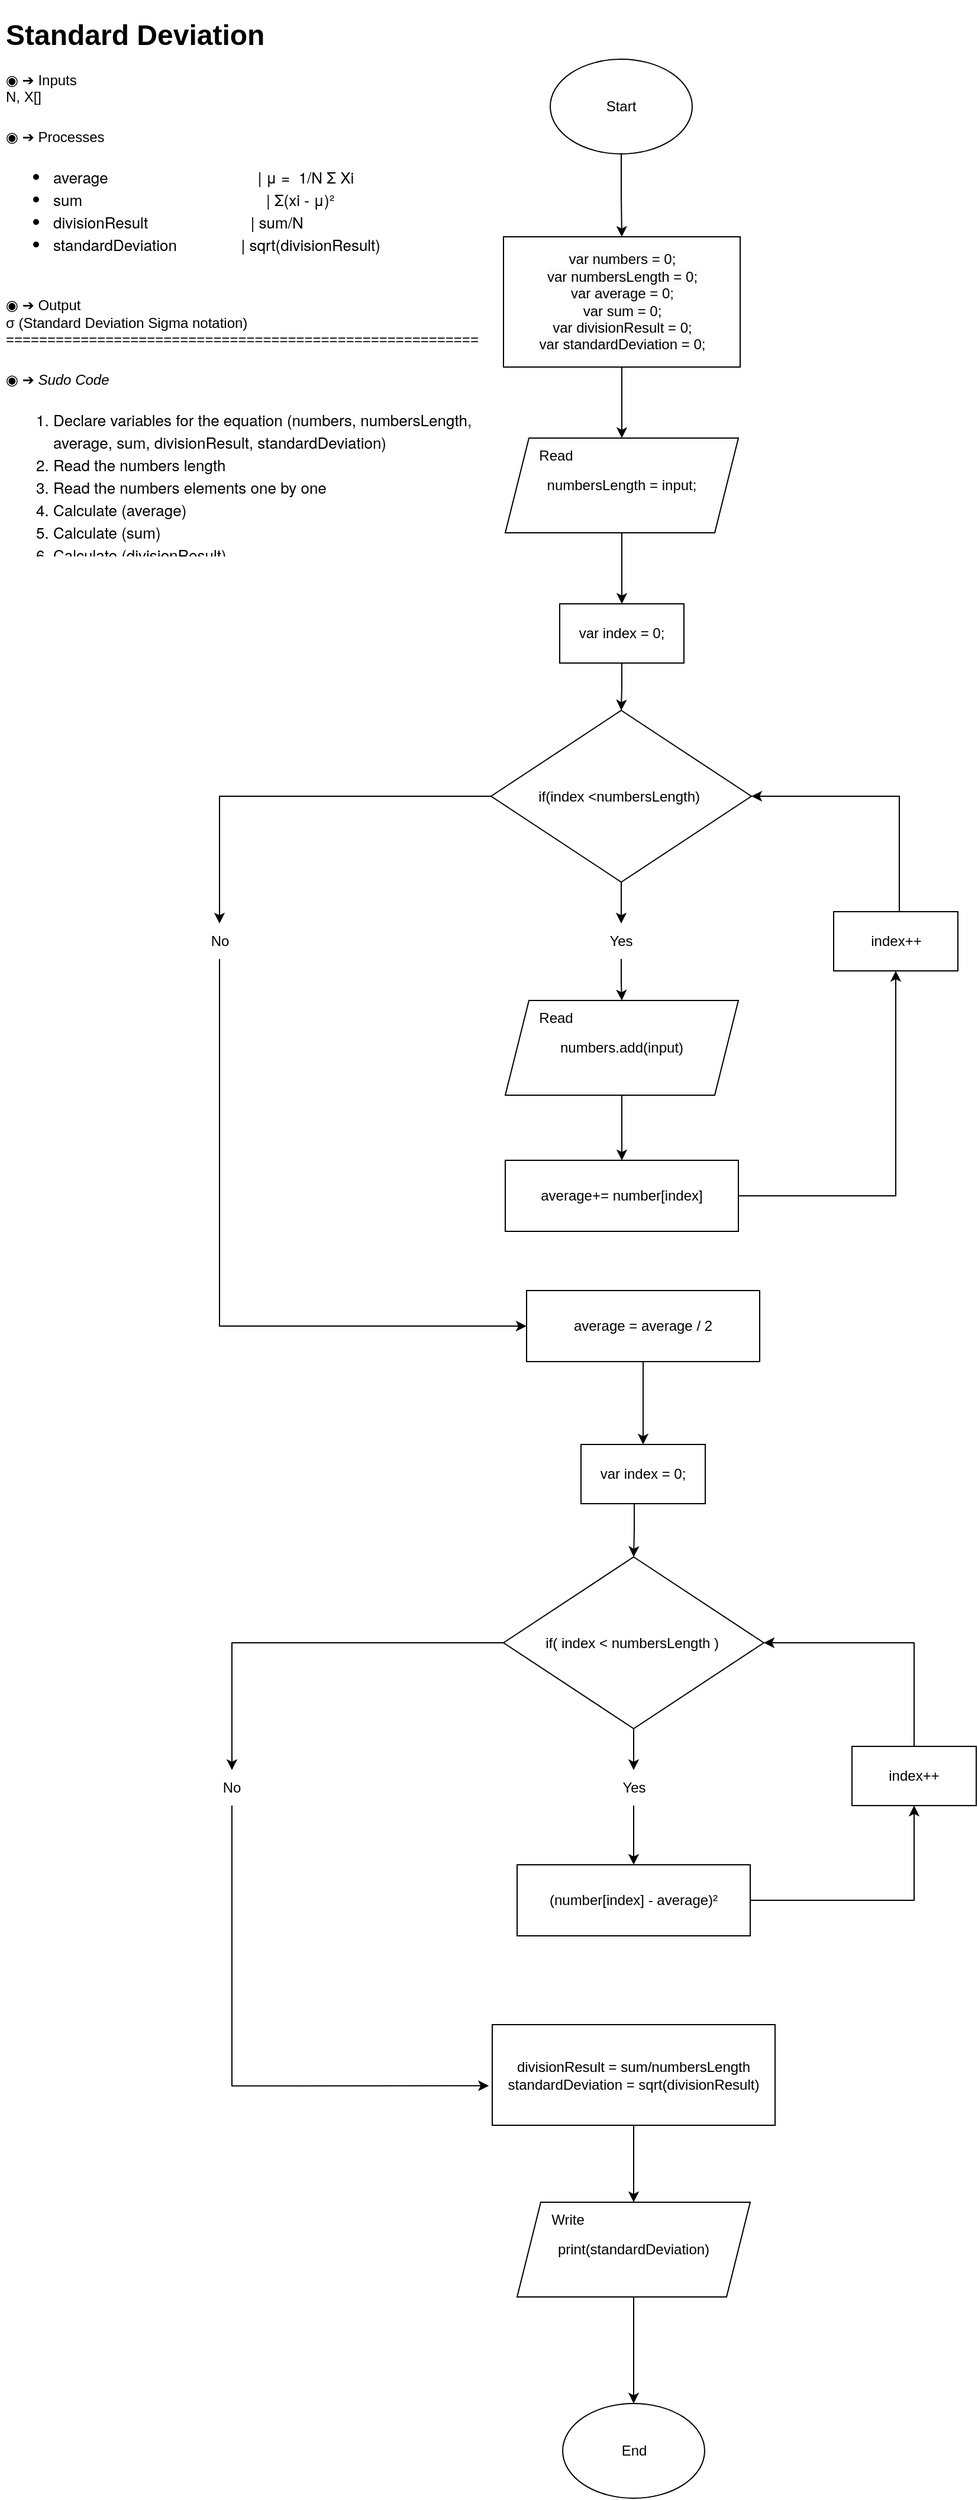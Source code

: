 <mxfile version="22.0.2" type="github">
  <diagram name="Page-1" id="HzESimphNa48oFsNRLRn">
    <mxGraphModel dx="750" dy="465" grid="1" gridSize="10" guides="1" tooltips="1" connect="1" arrows="1" fold="1" page="1" pageScale="1" pageWidth="850" pageHeight="1100" math="0" shadow="0">
      <root>
        <mxCell id="0" />
        <mxCell id="1" parent="0" />
        <mxCell id="MlUsrLtK6HDEdvxd8aA4-61" style="edgeStyle=orthogonalEdgeStyle;rounded=0;orthogonalLoop=1;jettySize=auto;html=1;" edge="1" parent="1" source="MlUsrLtK6HDEdvxd8aA4-1" target="MlUsrLtK6HDEdvxd8aA4-60">
          <mxGeometry relative="1" as="geometry" />
        </mxCell>
        <mxCell id="MlUsrLtK6HDEdvxd8aA4-1" value="Start" style="ellipse;whiteSpace=wrap;html=1;" vertex="1" parent="1">
          <mxGeometry x="465" y="50" width="120" height="80" as="geometry" />
        </mxCell>
        <mxCell id="MlUsrLtK6HDEdvxd8aA4-65" style="edgeStyle=orthogonalEdgeStyle;rounded=0;orthogonalLoop=1;jettySize=auto;html=1;" edge="1" parent="1" source="MlUsrLtK6HDEdvxd8aA4-5" target="MlUsrLtK6HDEdvxd8aA4-64">
          <mxGeometry relative="1" as="geometry" />
        </mxCell>
        <mxCell id="MlUsrLtK6HDEdvxd8aA4-5" value="numbersLength = input;" style="shape=parallelogram;perimeter=parallelogramPerimeter;whiteSpace=wrap;html=1;fixedSize=1;" vertex="1" parent="1">
          <mxGeometry x="427" y="370" width="197" height="80" as="geometry" />
        </mxCell>
        <mxCell id="MlUsrLtK6HDEdvxd8aA4-7" value="Read" style="text;html=1;strokeColor=none;fillColor=none;align=center;verticalAlign=middle;whiteSpace=wrap;rounded=0;" vertex="1" parent="1">
          <mxGeometry x="440" y="370" width="60" height="30" as="geometry" />
        </mxCell>
        <mxCell id="MlUsrLtK6HDEdvxd8aA4-13" style="edgeStyle=orthogonalEdgeStyle;rounded=0;orthogonalLoop=1;jettySize=auto;html=1;" edge="1" parent="1" source="MlUsrLtK6HDEdvxd8aA4-8" target="MlUsrLtK6HDEdvxd8aA4-12">
          <mxGeometry relative="1" as="geometry" />
        </mxCell>
        <mxCell id="MlUsrLtK6HDEdvxd8aA4-16" style="edgeStyle=orthogonalEdgeStyle;rounded=0;orthogonalLoop=1;jettySize=auto;html=1;entryX=0.5;entryY=0;entryDx=0;entryDy=0;" edge="1" parent="1" source="MlUsrLtK6HDEdvxd8aA4-8" target="MlUsrLtK6HDEdvxd8aA4-18">
          <mxGeometry relative="1" as="geometry">
            <mxPoint x="185.5" y="1020" as="targetPoint" />
          </mxGeometry>
        </mxCell>
        <mxCell id="MlUsrLtK6HDEdvxd8aA4-8" value="if(index &amp;lt;numbersLength)&amp;nbsp;" style="rhombus;whiteSpace=wrap;html=1;" vertex="1" parent="1">
          <mxGeometry x="415" y="600" width="220" height="145" as="geometry" />
        </mxCell>
        <mxCell id="MlUsrLtK6HDEdvxd8aA4-69" style="edgeStyle=orthogonalEdgeStyle;rounded=0;orthogonalLoop=1;jettySize=auto;html=1;exitX=1;exitY=0.5;exitDx=0;exitDy=0;" edge="1" parent="1" source="MlUsrLtK6HDEdvxd8aA4-55" target="MlUsrLtK6HDEdvxd8aA4-67">
          <mxGeometry relative="1" as="geometry" />
        </mxCell>
        <mxCell id="MlUsrLtK6HDEdvxd8aA4-110" style="edgeStyle=orthogonalEdgeStyle;rounded=0;orthogonalLoop=1;jettySize=auto;html=1;" edge="1" parent="1" source="MlUsrLtK6HDEdvxd8aA4-9" target="MlUsrLtK6HDEdvxd8aA4-55">
          <mxGeometry relative="1" as="geometry" />
        </mxCell>
        <mxCell id="MlUsrLtK6HDEdvxd8aA4-9" value="numbers.add(input)" style="shape=parallelogram;perimeter=parallelogramPerimeter;whiteSpace=wrap;html=1;fixedSize=1;" vertex="1" parent="1">
          <mxGeometry x="427" y="845" width="197" height="80" as="geometry" />
        </mxCell>
        <mxCell id="MlUsrLtK6HDEdvxd8aA4-10" value="Read" style="text;html=1;strokeColor=none;fillColor=none;align=center;verticalAlign=middle;whiteSpace=wrap;rounded=0;" vertex="1" parent="1">
          <mxGeometry x="440" y="845" width="60" height="30" as="geometry" />
        </mxCell>
        <mxCell id="MlUsrLtK6HDEdvxd8aA4-14" style="edgeStyle=orthogonalEdgeStyle;rounded=0;orthogonalLoop=1;jettySize=auto;html=1;" edge="1" parent="1" source="MlUsrLtK6HDEdvxd8aA4-12" target="MlUsrLtK6HDEdvxd8aA4-9">
          <mxGeometry relative="1" as="geometry" />
        </mxCell>
        <mxCell id="MlUsrLtK6HDEdvxd8aA4-12" value="Yes" style="text;html=1;strokeColor=none;fillColor=none;align=center;verticalAlign=middle;whiteSpace=wrap;rounded=0;" vertex="1" parent="1">
          <mxGeometry x="495" y="780" width="60" height="30" as="geometry" />
        </mxCell>
        <mxCell id="MlUsrLtK6HDEdvxd8aA4-111" style="edgeStyle=orthogonalEdgeStyle;rounded=0;orthogonalLoop=1;jettySize=auto;html=1;entryX=0;entryY=0.5;entryDx=0;entryDy=0;" edge="1" parent="1" source="MlUsrLtK6HDEdvxd8aA4-18" target="MlUsrLtK6HDEdvxd8aA4-58">
          <mxGeometry relative="1" as="geometry">
            <Array as="points">
              <mxPoint x="186" y="1120" />
            </Array>
          </mxGeometry>
        </mxCell>
        <mxCell id="MlUsrLtK6HDEdvxd8aA4-18" value="No" style="text;html=1;strokeColor=none;fillColor=none;align=center;verticalAlign=middle;whiteSpace=wrap;rounded=0;" vertex="1" parent="1">
          <mxGeometry x="155.5" y="780" width="60" height="30" as="geometry" />
        </mxCell>
        <mxCell id="MlUsrLtK6HDEdvxd8aA4-37" style="edgeStyle=orthogonalEdgeStyle;rounded=0;orthogonalLoop=1;jettySize=auto;html=1;entryX=1;entryY=0.5;entryDx=0;entryDy=0;exitX=0.5;exitY=0;exitDx=0;exitDy=0;" edge="1" parent="1" source="MlUsrLtK6HDEdvxd8aA4-67" target="MlUsrLtK6HDEdvxd8aA4-8">
          <mxGeometry relative="1" as="geometry">
            <mxPoint x="760" y="720" as="sourcePoint" />
            <Array as="points">
              <mxPoint x="760" y="673" />
            </Array>
          </mxGeometry>
        </mxCell>
        <mxCell id="MlUsrLtK6HDEdvxd8aA4-55" value="average+= number[index]" style="rounded=0;whiteSpace=wrap;html=1;" vertex="1" parent="1">
          <mxGeometry x="427" y="980" width="197" height="60" as="geometry" />
        </mxCell>
        <mxCell id="MlUsrLtK6HDEdvxd8aA4-100" style="edgeStyle=orthogonalEdgeStyle;rounded=0;orthogonalLoop=1;jettySize=auto;html=1;" edge="1" parent="1" source="MlUsrLtK6HDEdvxd8aA4-58" target="MlUsrLtK6HDEdvxd8aA4-97">
          <mxGeometry relative="1" as="geometry" />
        </mxCell>
        <mxCell id="MlUsrLtK6HDEdvxd8aA4-58" value="average = average / 2" style="rounded=0;whiteSpace=wrap;html=1;" vertex="1" parent="1">
          <mxGeometry x="445" y="1090" width="197" height="60" as="geometry" />
        </mxCell>
        <mxCell id="MlUsrLtK6HDEdvxd8aA4-63" style="edgeStyle=orthogonalEdgeStyle;rounded=0;orthogonalLoop=1;jettySize=auto;html=1;" edge="1" parent="1" source="MlUsrLtK6HDEdvxd8aA4-60" target="MlUsrLtK6HDEdvxd8aA4-5">
          <mxGeometry relative="1" as="geometry" />
        </mxCell>
        <mxCell id="MlUsrLtK6HDEdvxd8aA4-60" value="&lt;meta charset=&quot;utf-8&quot;&gt;&lt;span style=&quot;color: rgb(0, 0, 0); font-family: Helvetica; font-size: 12px; font-style: normal; font-variant-ligatures: normal; font-variant-caps: normal; font-weight: 400; letter-spacing: normal; orphans: 2; text-align: center; text-indent: 0px; text-transform: none; widows: 2; word-spacing: 0px; -webkit-text-stroke-width: 0px; background-color: rgb(251, 251, 251); text-decoration-thickness: initial; text-decoration-style: initial; text-decoration-color: initial; float: none; display: inline !important;&quot;&gt;var numbers = 0;&lt;/span&gt;&lt;br style=&quot;border-color: var(--border-color); color: rgb(0, 0, 0); font-family: Helvetica; font-size: 12px; font-style: normal; font-variant-ligatures: normal; font-variant-caps: normal; font-weight: 400; letter-spacing: normal; orphans: 2; text-align: center; text-indent: 0px; text-transform: none; widows: 2; word-spacing: 0px; -webkit-text-stroke-width: 0px; background-color: rgb(251, 251, 251); text-decoration-thickness: initial; text-decoration-style: initial; text-decoration-color: initial; scroll-behavior: auto !important;&quot;&gt;&lt;span style=&quot;color: rgb(0, 0, 0); font-family: Helvetica; font-size: 12px; font-style: normal; font-variant-ligatures: normal; font-variant-caps: normal; font-weight: 400; letter-spacing: normal; orphans: 2; text-align: center; text-indent: 0px; text-transform: none; widows: 2; word-spacing: 0px; -webkit-text-stroke-width: 0px; background-color: rgb(251, 251, 251); text-decoration-thickness: initial; text-decoration-style: initial; text-decoration-color: initial; float: none; display: inline !important;&quot;&gt;var numbersLength&amp;nbsp;= 0;&lt;/span&gt;&lt;br style=&quot;border-color: var(--border-color); color: rgb(0, 0, 0); font-family: Helvetica; font-size: 12px; font-style: normal; font-variant-ligatures: normal; font-variant-caps: normal; font-weight: 400; letter-spacing: normal; orphans: 2; text-align: center; text-indent: 0px; text-transform: none; widows: 2; word-spacing: 0px; -webkit-text-stroke-width: 0px; background-color: rgb(251, 251, 251); text-decoration-thickness: initial; text-decoration-style: initial; text-decoration-color: initial; scroll-behavior: auto !important;&quot;&gt;&lt;span style=&quot;color: rgb(0, 0, 0); font-family: Helvetica; font-size: 12px; font-style: normal; font-variant-ligatures: normal; font-variant-caps: normal; font-weight: 400; letter-spacing: normal; orphans: 2; text-align: center; text-indent: 0px; text-transform: none; widows: 2; word-spacing: 0px; -webkit-text-stroke-width: 0px; background-color: rgb(251, 251, 251); text-decoration-thickness: initial; text-decoration-style: initial; text-decoration-color: initial; float: none; display: inline !important;&quot;&gt;var&amp;nbsp;average&lt;/span&gt;&lt;span style=&quot;border-color: var(--border-color); color: rgb(0, 0, 0); font-family: Helvetica; font-size: 12px; font-style: normal; font-variant-ligatures: normal; font-variant-caps: normal; font-weight: 400; letter-spacing: normal; orphans: 2; text-align: center; text-indent: 0px; text-transform: none; widows: 2; word-spacing: 0px; -webkit-text-stroke-width: 0px; background-color: initial; text-decoration-thickness: initial; text-decoration-style: initial; text-decoration-color: initial; scroll-behavior: auto !important;&quot;&gt;&amp;nbsp;= 0;&lt;/span&gt;&lt;br style=&quot;border-color: var(--border-color); color: rgb(0, 0, 0); font-family: Helvetica; font-size: 12px; font-style: normal; font-variant-ligatures: normal; font-variant-caps: normal; font-weight: 400; letter-spacing: normal; orphans: 2; text-align: center; text-indent: 0px; text-transform: none; widows: 2; word-spacing: 0px; -webkit-text-stroke-width: 0px; background-color: rgb(251, 251, 251); text-decoration-thickness: initial; text-decoration-style: initial; text-decoration-color: initial; scroll-behavior: auto !important;&quot;&gt;&lt;span style=&quot;color: rgb(0, 0, 0); font-family: Helvetica; font-size: 12px; font-style: normal; font-variant-ligatures: normal; font-variant-caps: normal; font-weight: 400; letter-spacing: normal; orphans: 2; text-align: center; text-indent: 0px; text-transform: none; widows: 2; word-spacing: 0px; -webkit-text-stroke-width: 0px; background-color: rgb(251, 251, 251); text-decoration-thickness: initial; text-decoration-style: initial; text-decoration-color: initial; float: none; display: inline !important;&quot;&gt;var sum&amp;nbsp;= 0;&lt;/span&gt;&lt;br style=&quot;border-color: var(--border-color); color: rgb(0, 0, 0); font-family: Helvetica; font-size: 12px; font-style: normal; font-variant-ligatures: normal; font-variant-caps: normal; font-weight: 400; letter-spacing: normal; orphans: 2; text-align: center; text-indent: 0px; text-transform: none; widows: 2; word-spacing: 0px; -webkit-text-stroke-width: 0px; background-color: rgb(251, 251, 251); text-decoration-thickness: initial; text-decoration-style: initial; text-decoration-color: initial; scroll-behavior: auto !important;&quot;&gt;&lt;span style=&quot;color: rgb(0, 0, 0); font-family: Helvetica; font-size: 12px; font-style: normal; font-variant-ligatures: normal; font-variant-caps: normal; font-weight: 400; letter-spacing: normal; orphans: 2; text-align: center; text-indent: 0px; text-transform: none; widows: 2; word-spacing: 0px; -webkit-text-stroke-width: 0px; background-color: rgb(251, 251, 251); text-decoration-thickness: initial; text-decoration-style: initial; text-decoration-color: initial; float: none; display: inline !important;&quot;&gt;var divisionResult&amp;nbsp;= 0;&lt;/span&gt;&lt;br style=&quot;border-color: var(--border-color); color: rgb(0, 0, 0); font-family: Helvetica; font-size: 12px; font-style: normal; font-variant-ligatures: normal; font-variant-caps: normal; font-weight: 400; letter-spacing: normal; orphans: 2; text-align: center; text-indent: 0px; text-transform: none; widows: 2; word-spacing: 0px; -webkit-text-stroke-width: 0px; background-color: rgb(251, 251, 251); text-decoration-thickness: initial; text-decoration-style: initial; text-decoration-color: initial; scroll-behavior: auto !important;&quot;&gt;&lt;span style=&quot;color: rgb(0, 0, 0); font-family: Helvetica; font-size: 12px; font-style: normal; font-variant-ligatures: normal; font-variant-caps: normal; font-weight: 400; letter-spacing: normal; orphans: 2; text-align: center; text-indent: 0px; text-transform: none; widows: 2; word-spacing: 0px; -webkit-text-stroke-width: 0px; background-color: rgb(251, 251, 251); text-decoration-thickness: initial; text-decoration-style: initial; text-decoration-color: initial; float: none; display: inline !important;&quot;&gt;var standardDeviation&amp;nbsp;= 0;&lt;/span&gt;" style="rounded=0;whiteSpace=wrap;html=1;" vertex="1" parent="1">
          <mxGeometry x="425.5" y="200" width="200" height="110" as="geometry" />
        </mxCell>
        <mxCell id="MlUsrLtK6HDEdvxd8aA4-66" style="edgeStyle=orthogonalEdgeStyle;rounded=0;orthogonalLoop=1;jettySize=auto;html=1;" edge="1" parent="1" source="MlUsrLtK6HDEdvxd8aA4-64" target="MlUsrLtK6HDEdvxd8aA4-8">
          <mxGeometry relative="1" as="geometry" />
        </mxCell>
        <mxCell id="MlUsrLtK6HDEdvxd8aA4-64" value="var index = 0;" style="rounded=0;whiteSpace=wrap;html=1;" vertex="1" parent="1">
          <mxGeometry x="473" y="510" width="105" height="50" as="geometry" />
        </mxCell>
        <mxCell id="MlUsrLtK6HDEdvxd8aA4-67" value="index++" style="rounded=0;whiteSpace=wrap;html=1;" vertex="1" parent="1">
          <mxGeometry x="704.5" y="770" width="105" height="50" as="geometry" />
        </mxCell>
        <mxCell id="MlUsrLtK6HDEdvxd8aA4-87" style="edgeStyle=orthogonalEdgeStyle;rounded=0;orthogonalLoop=1;jettySize=auto;html=1;exitX=0.429;exitY=0.96;exitDx=0;exitDy=0;exitPerimeter=0;" edge="1" source="MlUsrLtK6HDEdvxd8aA4-97" target="MlUsrLtK6HDEdvxd8aA4-90" parent="1">
          <mxGeometry relative="1" as="geometry">
            <mxPoint x="535.52" y="1285" as="sourcePoint" />
          </mxGeometry>
        </mxCell>
        <mxCell id="MlUsrLtK6HDEdvxd8aA4-88" style="edgeStyle=orthogonalEdgeStyle;rounded=0;orthogonalLoop=1;jettySize=auto;html=1;" edge="1" source="MlUsrLtK6HDEdvxd8aA4-90" target="MlUsrLtK6HDEdvxd8aA4-92" parent="1">
          <mxGeometry relative="1" as="geometry" />
        </mxCell>
        <mxCell id="MlUsrLtK6HDEdvxd8aA4-89" style="edgeStyle=orthogonalEdgeStyle;rounded=0;orthogonalLoop=1;jettySize=auto;html=1;entryX=0.5;entryY=0;entryDx=0;entryDy=0;" edge="1" source="MlUsrLtK6HDEdvxd8aA4-90" parent="1" target="MlUsrLtK6HDEdvxd8aA4-101">
          <mxGeometry relative="1" as="geometry">
            <mxPoint x="196" y="1495" as="targetPoint" />
          </mxGeometry>
        </mxCell>
        <mxCell id="MlUsrLtK6HDEdvxd8aA4-90" value="if( index &amp;lt; numbersLength )&amp;nbsp;" style="rhombus;whiteSpace=wrap;html=1;" vertex="1" parent="1">
          <mxGeometry x="425.5" y="1315" width="220" height="145" as="geometry" />
        </mxCell>
        <mxCell id="MlUsrLtK6HDEdvxd8aA4-91" style="edgeStyle=orthogonalEdgeStyle;rounded=0;orthogonalLoop=1;jettySize=auto;html=1;" edge="1" source="MlUsrLtK6HDEdvxd8aA4-92" target="MlUsrLtK6HDEdvxd8aA4-95" parent="1">
          <mxGeometry relative="1" as="geometry" />
        </mxCell>
        <mxCell id="MlUsrLtK6HDEdvxd8aA4-92" value="Yes" style="text;html=1;strokeColor=none;fillColor=none;align=center;verticalAlign=middle;whiteSpace=wrap;rounded=0;" vertex="1" parent="1">
          <mxGeometry x="505.5" y="1495" width="60" height="30" as="geometry" />
        </mxCell>
        <mxCell id="MlUsrLtK6HDEdvxd8aA4-94" style="edgeStyle=orthogonalEdgeStyle;rounded=0;orthogonalLoop=1;jettySize=auto;html=1;" edge="1" source="MlUsrLtK6HDEdvxd8aA4-95" target="MlUsrLtK6HDEdvxd8aA4-99" parent="1">
          <mxGeometry relative="1" as="geometry">
            <mxPoint x="773.5" y="1535" as="targetPoint" />
          </mxGeometry>
        </mxCell>
        <mxCell id="MlUsrLtK6HDEdvxd8aA4-95" value="(number[index] - average)²" style="rounded=0;whiteSpace=wrap;html=1;" vertex="1" parent="1">
          <mxGeometry x="437" y="1575" width="197" height="60" as="geometry" />
        </mxCell>
        <mxCell id="MlUsrLtK6HDEdvxd8aA4-106" style="edgeStyle=orthogonalEdgeStyle;rounded=0;orthogonalLoop=1;jettySize=auto;html=1;" edge="1" parent="1" source="MlUsrLtK6HDEdvxd8aA4-96" target="MlUsrLtK6HDEdvxd8aA4-103">
          <mxGeometry relative="1" as="geometry" />
        </mxCell>
        <mxCell id="MlUsrLtK6HDEdvxd8aA4-96" value="divisionResult&amp;nbsp;=&amp;nbsp;sum&lt;span style=&quot;background-color: initial;&quot;&gt;/&lt;/span&gt;numbersLength&lt;br&gt;standardDeviation =&amp;nbsp;sqrt(divisionResult)" style="rounded=0;whiteSpace=wrap;html=1;" vertex="1" parent="1">
          <mxGeometry x="416" y="1710" width="239" height="85" as="geometry" />
        </mxCell>
        <mxCell id="MlUsrLtK6HDEdvxd8aA4-97" value="var index = 0;" style="rounded=0;whiteSpace=wrap;html=1;" vertex="1" parent="1">
          <mxGeometry x="491" y="1220" width="105" height="50" as="geometry" />
        </mxCell>
        <mxCell id="MlUsrLtK6HDEdvxd8aA4-98" style="edgeStyle=orthogonalEdgeStyle;rounded=0;orthogonalLoop=1;jettySize=auto;html=1;entryX=1;entryY=0.5;entryDx=0;entryDy=0;exitX=0.5;exitY=0;exitDx=0;exitDy=0;" edge="1" source="MlUsrLtK6HDEdvxd8aA4-99" target="MlUsrLtK6HDEdvxd8aA4-90" parent="1">
          <mxGeometry relative="1" as="geometry">
            <mxPoint x="773.467" y="1485" as="sourcePoint" />
            <Array as="points">
              <mxPoint x="773" y="1388" />
            </Array>
          </mxGeometry>
        </mxCell>
        <mxCell id="MlUsrLtK6HDEdvxd8aA4-99" value="index++" style="rounded=0;whiteSpace=wrap;html=1;" vertex="1" parent="1">
          <mxGeometry x="720" y="1475" width="105" height="50" as="geometry" />
        </mxCell>
        <mxCell id="MlUsrLtK6HDEdvxd8aA4-101" value="No" style="text;html=1;strokeColor=none;fillColor=none;align=center;verticalAlign=middle;whiteSpace=wrap;rounded=0;" vertex="1" parent="1">
          <mxGeometry x="166" y="1495" width="60" height="30" as="geometry" />
        </mxCell>
        <mxCell id="MlUsrLtK6HDEdvxd8aA4-102" style="edgeStyle=orthogonalEdgeStyle;rounded=0;orthogonalLoop=1;jettySize=auto;html=1;entryX=-0.012;entryY=0.608;entryDx=0;entryDy=0;entryPerimeter=0;" edge="1" parent="1" source="MlUsrLtK6HDEdvxd8aA4-101" target="MlUsrLtK6HDEdvxd8aA4-96">
          <mxGeometry relative="1" as="geometry">
            <Array as="points">
              <mxPoint x="196" y="1762" />
            </Array>
          </mxGeometry>
        </mxCell>
        <mxCell id="MlUsrLtK6HDEdvxd8aA4-107" style="edgeStyle=orthogonalEdgeStyle;rounded=0;orthogonalLoop=1;jettySize=auto;html=1;" edge="1" parent="1" source="MlUsrLtK6HDEdvxd8aA4-103" target="MlUsrLtK6HDEdvxd8aA4-105">
          <mxGeometry relative="1" as="geometry" />
        </mxCell>
        <mxCell id="MlUsrLtK6HDEdvxd8aA4-103" value="print(standardDeviation)" style="shape=parallelogram;perimeter=parallelogramPerimeter;whiteSpace=wrap;html=1;fixedSize=1;" vertex="1" parent="1">
          <mxGeometry x="437" y="1860" width="197" height="80" as="geometry" />
        </mxCell>
        <mxCell id="MlUsrLtK6HDEdvxd8aA4-104" value="Write" style="text;html=1;strokeColor=none;fillColor=none;align=center;verticalAlign=middle;whiteSpace=wrap;rounded=0;" vertex="1" parent="1">
          <mxGeometry x="450" y="1860" width="60" height="30" as="geometry" />
        </mxCell>
        <mxCell id="MlUsrLtK6HDEdvxd8aA4-105" value="End" style="ellipse;whiteSpace=wrap;html=1;" vertex="1" parent="1">
          <mxGeometry x="475.5" y="2030" width="120" height="80" as="geometry" />
        </mxCell>
        <mxCell id="MlUsrLtK6HDEdvxd8aA4-109" value="&lt;h1&gt;Standard Deviation&lt;/h1&gt;&lt;div&gt;◉ ➔&lt;i&gt; &lt;/i&gt;Inputs&lt;br&gt;N, X[]&lt;p style=&quot;margin: 0px; font-variant-numeric: normal; font-variant-east-asian: normal; font-variant-alternates: normal; font-kerning: auto; font-optical-sizing: auto; font-feature-settings: normal; font-variation-settings: normal; font-stretch: normal; font-size: 13px; line-height: normal; font-family: &amp;quot;Helvetica Neue&amp;quot;; min-height: 15px;&quot; class=&quot;p2&quot;&gt;&lt;br&gt;&lt;/p&gt;◉ &lt;span style=&quot;font-variant-numeric: normal; font-variant-east-asian: normal; font-variant-alternates: normal; font-kerning: auto; font-optical-sizing: auto; font-feature-settings: normal; font-variation-settings: normal; font-stretch: normal; line-height: normal; font-family: &amp;quot;Zapf Dingbats&amp;quot;;&quot; class=&quot;s1&quot;&gt;➔&lt;/span&gt;&lt;i&gt; &lt;/i&gt;Processes&lt;ul style=&quot;font-size: medium;&quot; class=&quot;ul1&quot;&gt;&lt;li style=&quot;margin: 0px; font-variant-numeric: normal; font-variant-east-asian: normal; font-variant-alternates: normal; font-kerning: auto; font-optical-sizing: auto; font-feature-settings: normal; font-variation-settings: normal; font-stretch: normal; font-size: 13px; line-height: normal; font-family: &amp;quot;Helvetica Neue&amp;quot;;&quot; class=&quot;li1&quot;&gt;&lt;span style=&quot;font-variant-numeric: normal; font-variant-east-asian: normal; font-variant-alternates: normal; font-kerning: auto; font-optical-sizing: auto; font-feature-settings: normal; font-variation-settings: normal; font-stretch: normal; font-size: 9px; line-height: normal; font-family: Menlo;&quot; class=&quot;s2&quot;&gt;&lt;/span&gt;average &lt;span class=&quot;Apple-converted-space&quot;&gt;&amp;nbsp; &amp;nbsp; &amp;nbsp; &amp;nbsp; &amp;nbsp; &amp;nbsp; &amp;nbsp; &amp;nbsp; &amp;nbsp; &amp;nbsp; &amp;nbsp; &amp;nbsp; &amp;nbsp; &amp;nbsp; &amp;nbsp; &amp;nbsp; &amp;nbsp; &lt;/span&gt;| μ =&lt;span class=&quot;Apple-converted-space&quot;&gt;&amp;nbsp; &lt;/span&gt;1/N Σ Xi&lt;/li&gt;&lt;li style=&quot;margin: 0px; font-variant-numeric: normal; font-variant-east-asian: normal; font-variant-alternates: normal; font-kerning: auto; font-optical-sizing: auto; font-feature-settings: normal; font-variation-settings: normal; font-stretch: normal; font-size: 13px; line-height: normal; font-family: &amp;quot;Helvetica Neue&amp;quot;;&quot; class=&quot;li1&quot;&gt;&lt;span style=&quot;font-variant-numeric: normal; font-variant-east-asian: normal; font-variant-alternates: normal; font-kerning: auto; font-optical-sizing: auto; font-feature-settings: normal; font-variation-settings: normal; font-stretch: normal; font-size: 9px; line-height: normal; font-family: Menlo;&quot; class=&quot;s2&quot;&gt;&lt;/span&gt;sum &lt;span class=&quot;Apple-converted-space&quot;&gt;&amp;nbsp; &amp;nbsp; &amp;nbsp; &amp;nbsp; &amp;nbsp; &amp;nbsp; &amp;nbsp; &amp;nbsp; &amp;nbsp; &amp;nbsp; &amp;nbsp; &amp;nbsp; &amp;nbsp; &amp;nbsp; &amp;nbsp; &amp;nbsp; &amp;nbsp; &amp;nbsp; &amp;nbsp; &amp;nbsp; &amp;nbsp; &lt;/span&gt;| Σ(xi - μ)²&lt;/li&gt;&lt;li style=&quot;margin: 0px; font-variant-numeric: normal; font-variant-east-asian: normal; font-variant-alternates: normal; font-kerning: auto; font-optical-sizing: auto; font-feature-settings: normal; font-variation-settings: normal; font-stretch: normal; font-size: 13px; line-height: normal; font-family: &amp;quot;Helvetica Neue&amp;quot;;&quot; class=&quot;li1&quot;&gt;&lt;span style=&quot;font-variant-numeric: normal; font-variant-east-asian: normal; font-variant-alternates: normal; font-kerning: auto; font-optical-sizing: auto; font-feature-settings: normal; font-variation-settings: normal; font-stretch: normal; font-size: 9px; line-height: normal; font-family: Menlo;&quot; class=&quot;s2&quot;&gt;&lt;/span&gt;divisionResult&lt;span class=&quot;Apple-converted-space&quot;&gt;&amp;nbsp; &amp;nbsp; &amp;nbsp; &amp;nbsp; &amp;nbsp; &amp;nbsp; &amp;nbsp; &amp;nbsp; &amp;nbsp; &amp;nbsp; &amp;nbsp; &amp;nbsp; &lt;/span&gt;| sum/N&lt;/li&gt;&lt;li style=&quot;margin: 0px; font-variant-numeric: normal; font-variant-east-asian: normal; font-variant-alternates: normal; font-kerning: auto; font-optical-sizing: auto; font-feature-settings: normal; font-variation-settings: normal; font-stretch: normal; font-size: 13px; line-height: normal; font-family: &amp;quot;Helvetica Neue&amp;quot;;&quot; class=&quot;li1&quot;&gt;&lt;span style=&quot;font-variant-numeric: normal; font-variant-east-asian: normal; font-variant-alternates: normal; font-kerning: auto; font-optical-sizing: auto; font-feature-settings: normal; font-variation-settings: normal; font-stretch: normal; font-size: 9px; line-height: normal; font-family: Menlo;&quot; class=&quot;s2&quot;&gt;&lt;/span&gt;standardDeviation &lt;span class=&quot;Apple-converted-space&quot;&gt;&amp;nbsp; &amp;nbsp; &amp;nbsp; &amp;nbsp; &amp;nbsp; &amp;nbsp; &amp;nbsp; &lt;/span&gt;| sqrt(divisionResult)&lt;/li&gt;&lt;/ul&gt;&lt;p style=&quot;margin: 0px; font-variant-numeric: normal; font-variant-east-asian: normal; font-variant-alternates: normal; font-kerning: auto; font-optical-sizing: auto; font-feature-settings: normal; font-variation-settings: normal; font-stretch: normal; font-size: 13px; line-height: normal; font-family: &amp;quot;Helvetica Neue&amp;quot;; min-height: 15px;&quot; class=&quot;p2&quot;&gt;&lt;br&gt;&lt;/p&gt;◉ &lt;span style=&quot;font-variant-numeric: normal; font-variant-east-asian: normal; font-variant-alternates: normal; font-kerning: auto; font-optical-sizing: auto; font-feature-settings: normal; font-variation-settings: normal; font-stretch: normal; line-height: normal; font-family: &amp;quot;Zapf Dingbats&amp;quot;;&quot; class=&quot;s1&quot;&gt;➔&lt;/span&gt;&lt;i&gt; &lt;/i&gt;Output&lt;br&gt;σ (Standard Deviation Sigma notation)&lt;/div&gt;&lt;div&gt;=========================================================&lt;br&gt;&lt;p style=&quot;margin: 0px; font-variant-numeric: normal; font-variant-east-asian: normal; font-variant-alternates: normal; font-kerning: auto; font-optical-sizing: auto; font-feature-settings: normal; font-variation-settings: normal; font-stretch: normal; font-size: 13px; line-height: normal; font-family: &amp;quot;Helvetica Neue&amp;quot;; min-height: 15px;&quot; class=&quot;p2&quot;&gt;&lt;br&gt;&lt;/p&gt;◉ &lt;span style=&quot;font-variant-numeric: normal; font-variant-east-asian: normal; font-variant-alternates: normal; font-kerning: auto; font-optical-sizing: auto; font-feature-settings: normal; font-variation-settings: normal; font-stretch: normal; line-height: normal; font-family: &amp;quot;Zapf Dingbats&amp;quot;;&quot; class=&quot;s1&quot;&gt;➔&lt;/span&gt;&lt;i&gt; Sudo Code&lt;/i&gt;&lt;ol style=&quot;font-size: medium;&quot; class=&quot;ol1&quot;&gt;&lt;li style=&quot;margin: 0px; font-variant-numeric: normal; font-variant-east-asian: normal; font-variant-alternates: normal; font-kerning: auto; font-optical-sizing: auto; font-feature-settings: normal; font-variation-settings: normal; font-stretch: normal; font-size: 13px; line-height: normal; font-family: &amp;quot;Helvetica Neue&amp;quot;;&quot; class=&quot;li1&quot;&gt;Declare variables for the equation (numbers, numbersLength, average, sum, divisionResult, standardDeviation)&lt;/li&gt;&lt;li style=&quot;margin: 0px; font-variant-numeric: normal; font-variant-east-asian: normal; font-variant-alternates: normal; font-kerning: auto; font-optical-sizing: auto; font-feature-settings: normal; font-variation-settings: normal; font-stretch: normal; font-size: 13px; line-height: normal; font-family: &amp;quot;Helvetica Neue&amp;quot;;&quot; class=&quot;li1&quot;&gt;Read the numbers length&lt;/li&gt;&lt;li style=&quot;margin: 0px; font-variant-numeric: normal; font-variant-east-asian: normal; font-variant-alternates: normal; font-kerning: auto; font-optical-sizing: auto; font-feature-settings: normal; font-variation-settings: normal; font-stretch: normal; font-size: 13px; line-height: normal; font-family: &amp;quot;Helvetica Neue&amp;quot;;&quot; class=&quot;li1&quot;&gt;Read the numbers elements one by one&lt;/li&gt;&lt;li style=&quot;margin: 0px; font-variant-numeric: normal; font-variant-east-asian: normal; font-variant-alternates: normal; font-kerning: auto; font-optical-sizing: auto; font-feature-settings: normal; font-variation-settings: normal; font-stretch: normal; font-size: 13px; line-height: normal; font-family: &amp;quot;Helvetica Neue&amp;quot;;&quot; class=&quot;li1&quot;&gt;Calculate (average)&lt;/li&gt;&lt;li style=&quot;margin: 0px; font-variant-numeric: normal; font-variant-east-asian: normal; font-variant-alternates: normal; font-kerning: auto; font-optical-sizing: auto; font-feature-settings: normal; font-variation-settings: normal; font-stretch: normal; font-size: 13px; line-height: normal; font-family: &amp;quot;Helvetica Neue&amp;quot;;&quot; class=&quot;li1&quot;&gt;Calculate (sum)&lt;/li&gt;&lt;li style=&quot;margin: 0px; font-variant-numeric: normal; font-variant-east-asian: normal; font-variant-alternates: normal; font-kerning: auto; font-optical-sizing: auto; font-feature-settings: normal; font-variation-settings: normal; font-stretch: normal; font-size: 13px; line-height: normal; font-family: &amp;quot;Helvetica Neue&amp;quot;;&quot; class=&quot;li1&quot;&gt;Calculate (divisionResult)&lt;/li&gt;&lt;li style=&quot;margin: 0px; font-variant-numeric: normal; font-variant-east-asian: normal; font-variant-alternates: normal; font-kerning: auto; font-optical-sizing: auto; font-feature-settings: normal; font-variation-settings: normal; font-stretch: normal; font-size: 13px; line-height: normal; font-family: &amp;quot;Helvetica Neue&amp;quot;;&quot; class=&quot;li1&quot;&gt;Calculate (standardDeviation)&lt;/li&gt;&lt;li style=&quot;margin: 0px; font-variant-numeric: normal; font-variant-east-asian: normal; font-variant-alternates: normal; font-kerning: auto; font-optical-sizing: auto; font-feature-settings: normal; font-variation-settings: normal; font-stretch: normal; font-size: 13px; line-height: normal; font-family: &amp;quot;Helvetica Neue&amp;quot;;&quot; class=&quot;li1&quot;&gt;Print the result&lt;/li&gt;&lt;/ol&gt;&lt;/div&gt;" style="text;html=1;strokeColor=none;fillColor=none;spacing=5;spacingTop=-20;whiteSpace=wrap;overflow=hidden;rounded=0;" vertex="1" parent="1">
          <mxGeometry y="10" width="410" height="460" as="geometry" />
        </mxCell>
      </root>
    </mxGraphModel>
  </diagram>
</mxfile>
